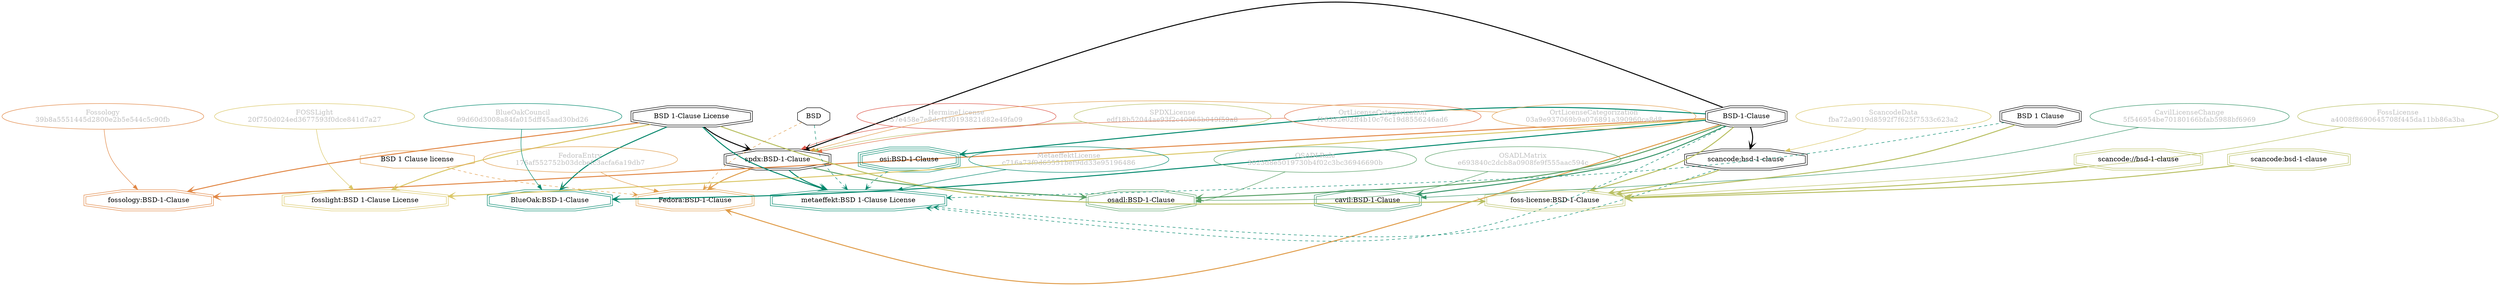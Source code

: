 strict digraph {
    node [shape=box];
    graph [splines=curved];
    350 [label="SPDXLicense\nedf18b52044ae93f2c40965b049f59a8"
        ,fontcolor=gray
        ,color="#b8bf62"
        ,fillcolor="beige;1"
        ,shape=ellipse];
    351 [label="spdx:BSD-1-Clause"
        ,shape=doubleoctagon];
    352 [label="BSD-1-Clause"
        ,shape=doubleoctagon];
    353 [label="BSD 1-Clause License"
        ,shape=doubleoctagon];
    5932 [label="FedoraEntry\n176af552752b03dcbefc3acfa6a19db7"
         ,fontcolor=gray
         ,color="#e09d4b"
         ,fillcolor="beige;1"
         ,shape=ellipse];
    5933 [label="Fedora:BSD-1-Clause"
         ,color="#e09d4b"
         ,shape=doubleoctagon];
    5934 [label="BSD 1 Clause license"
         ,color="#e09d4b"
         ,shape=octagon];
    5935 [label=BSD,shape=octagon];
    8647 [label="BlueOakCouncil\n99d60d3008a84fa015dff45aad30bd26"
         ,fontcolor=gray
         ,color="#00876c"
         ,fillcolor="beige;1"
         ,shape=ellipse];
    8648 [label="BlueOak:BSD-1-Clause"
         ,color="#00876c"
         ,shape=doubleoctagon];
    9476 [label="OSADLRule\n3023d8e5019730b4f02c3bc36946690b"
         ,fontcolor=gray
         ,color="#58a066"
         ,fillcolor="beige;1"
         ,shape=ellipse];
    9477 [label="osadl:BSD-1-Clause"
         ,color="#58a066"
         ,shape=doubleoctagon];
    9806 [label="OSADLMatrix\ne693840c2dcb8a0908fe9f555aac594c"
         ,fontcolor=gray
         ,color="#58a066"
         ,fillcolor="beige;1"
         ,shape=ellipse];
    12658 [label="ScancodeData\nfba72a9019d8592f7f625f7533c623a2"
          ,fontcolor=gray
          ,color="#dac767"
          ,fillcolor="beige;1"
          ,shape=ellipse];
    12659 [label="scancode:bsd-1-clause"
          ,shape=doubleoctagon];
    27502 [label="Fossology\n39b8a5551445d2800e2b5e544c5c90fb"
          ,fontcolor=gray
          ,color="#e18745"
          ,fillcolor="beige;1"
          ,shape=ellipse];
    27503 [label="fossology:BSD-1-Clause"
          ,color="#e18745"
          ,shape=doubleoctagon];
    28509 [label="OrtLicenseCategorization\nf16332e02ff4b10c76c19d8556246ad6"
          ,fontcolor=gray
          ,color="#e06f45"
          ,fillcolor="beige;1"
          ,shape=ellipse];
    35366 [label="OrtLicenseCategorization\n03a9e937069b9a076891a390960ca8d8"
          ,fontcolor=gray
          ,color="#e09d4b"
          ,fillcolor="beige;1"
          ,shape=ellipse];
    36444 [label="CavilLicenseChange\n5f546954be70180166bfab5988bf6969"
          ,fontcolor=gray
          ,color="#379469"
          ,fillcolor="beige;1"
          ,shape=ellipse];
    36445 [label="cavil:BSD-1-Clause"
          ,color="#379469"
          ,shape=doubleoctagon];
    39531 [label="MetaeffektLicense\nc716a73f9d65551bef9dd33e95196486"
          ,fontcolor=gray
          ,color="#00876c"
          ,fillcolor="beige;1"
          ,shape=ellipse];
    39532 [label="metaeffekt:BSD 1-Clause License"
          ,color="#00876c"
          ,shape=doubleoctagon];
    39533 [label="BSD 1 Clause"
          ,shape=doubleoctagon];
    39534 [label="osi:BSD-1-Clause"
          ,color="#00876c"
          ,shape=tripleoctagon];
    49947 [label="HermineLicense\n37e458e7e8dc4f30193821d82e49fa09"
          ,fontcolor=gray
          ,color="#dc574a"
          ,fillcolor="beige;1"
          ,shape=ellipse];
    50324 [label="FossLicense\na4008f8690645708f445da11bb86a3ba"
          ,fontcolor=gray
          ,color="#b8bf62"
          ,fillcolor="beige;1"
          ,shape=ellipse];
    50325 [label="foss-license:BSD-1-Clause"
          ,color="#b8bf62"
          ,shape=doubleoctagon];
    50326 [label="scancode://bsd-1-clause"
          ,color="#b8bf62"
          ,shape=doubleoctagon];
    50327 [label="scancode:bsd-1-clause"
          ,color="#b8bf62"
          ,shape=doubleoctagon];
    51167 [label="FOSSLight\n20f750d024ed3677593f0dce841d7a27"
          ,fontcolor=gray
          ,color="#dac767"
          ,fillcolor="beige;1"
          ,shape=ellipse];
    51168 [label="fosslight:BSD 1-Clause License"
          ,color="#dac767"
          ,shape=doubleoctagon];
    350 -> 351 [weight=0.5
               ,color="#b8bf62"];
    351 -> 5933 [style=bold
                ,arrowhead=vee
                ,weight=0.7
                ,color="#e09d4b"];
    351 -> 9477 [style=bold
                ,arrowhead=vee
                ,weight=0.7
                ,color="#58a066"];
    351 -> 39532 [style=bold
                 ,arrowhead=vee
                 ,weight=0.7
                 ,color="#00876c"];
    352 -> 351 [style=bold
               ,arrowhead=vee
               ,weight=0.7];
    352 -> 5933 [style=bold
                ,arrowhead=vee
                ,weight=0.7
                ,color="#e09d4b"];
    352 -> 8648 [style=bold
                ,arrowhead=vee
                ,weight=0.7
                ,color="#00876c"];
    352 -> 9477 [style=bold
                ,arrowhead=vee
                ,weight=0.7
                ,color="#58a066"];
    352 -> 12659 [style=bold
                 ,arrowhead=vee
                 ,weight=0.7];
    352 -> 27503 [style=bold
                 ,arrowhead=vee
                 ,weight=0.7
                 ,color="#e18745"];
    352 -> 36445 [style=bold
                 ,arrowhead=vee
                 ,weight=0.7
                 ,color="#379469"];
    352 -> 36445 [style=bold
                 ,arrowhead=vee
                 ,weight=0.7
                 ,color="#379469"];
    352 -> 39532 [style=dashed
                 ,arrowhead=vee
                 ,weight=0.5
                 ,color="#00876c"];
    352 -> 39534 [style=bold
                 ,arrowhead=vee
                 ,weight=0.7
                 ,color="#00876c"];
    352 -> 50325 [style=bold
                 ,arrowhead=vee
                 ,weight=0.7
                 ,color="#b8bf62"];
    352 -> 51168 [style=bold
                 ,arrowhead=vee
                 ,weight=0.7
                 ,color="#dac767"];
    353 -> 351 [style=bold
               ,arrowhead=vee
               ,weight=0.7];
    353 -> 8648 [style=bold
                ,arrowhead=vee
                ,weight=0.7
                ,color="#00876c"];
    353 -> 27503 [style=bold
                 ,arrowhead=vee
                 ,weight=0.7
                 ,color="#e18745"];
    353 -> 39532 [style=bold
                 ,arrowhead=vee
                 ,weight=0.7
                 ,color="#00876c"];
    353 -> 50325 [style=bold
                 ,arrowhead=vee
                 ,weight=0.7
                 ,color="#b8bf62"];
    353 -> 51168 [style=bold
                 ,arrowhead=vee
                 ,weight=0.7
                 ,color="#dac767"];
    5932 -> 5933 [weight=0.5
                 ,color="#e09d4b"];
    5934 -> 5933 [style=dashed
                 ,arrowhead=vee
                 ,weight=0.5
                 ,color="#e09d4b"];
    5935 -> 5933 [style=dashed
                 ,arrowhead=vee
                 ,weight=0.5
                 ,color="#e09d4b"];
    5935 -> 39532 [style=dashed
                  ,arrowhead=vee
                  ,weight=0.5
                  ,color="#00876c"];
    8647 -> 8648 [weight=0.5
                 ,color="#00876c"];
    9476 -> 9477 [weight=0.5
                 ,color="#58a066"];
    9806 -> 9477 [weight=0.5
                 ,color="#58a066"];
    12658 -> 12659 [weight=0.5
                   ,color="#dac767"];
    12659 -> 39532 [style=dashed
                   ,arrowhead=vee
                   ,weight=0.5
                   ,color="#00876c"];
    12659 -> 50325 [style=bold
                   ,arrowhead=vee
                   ,weight=0.7
                   ,color="#b8bf62"];
    27502 -> 27503 [weight=0.5
                   ,color="#e18745"];
    28509 -> 351 [weight=0.5
                 ,color="#e06f45"];
    35366 -> 351 [weight=0.5
                 ,color="#e09d4b"];
    36444 -> 36445 [weight=0.5
                   ,color="#379469"];
    39531 -> 39532 [weight=0.5
                   ,color="#00876c"];
    39533 -> 39532 [style=dashed
                   ,arrowhead=vee
                   ,weight=0.5
                   ,color="#00876c"];
    39533 -> 50325 [style=bold
                   ,arrowhead=vee
                   ,weight=0.7
                   ,color="#b8bf62"];
    39534 -> 39532 [style=dashed
                   ,arrowhead=vee
                   ,weight=0.5
                   ,color="#00876c"];
    49947 -> 351 [weight=0.5
                 ,color="#dc574a"];
    50324 -> 50325 [weight=0.5
                   ,color="#b8bf62"];
    50326 -> 50325 [style=bold
                   ,arrowhead=vee
                   ,weight=0.7
                   ,color="#b8bf62"];
    50327 -> 50325 [style=bold
                   ,arrowhead=vee
                   ,weight=0.7
                   ,color="#b8bf62"];
    51167 -> 51168 [weight=0.5
                   ,color="#dac767"];
}
